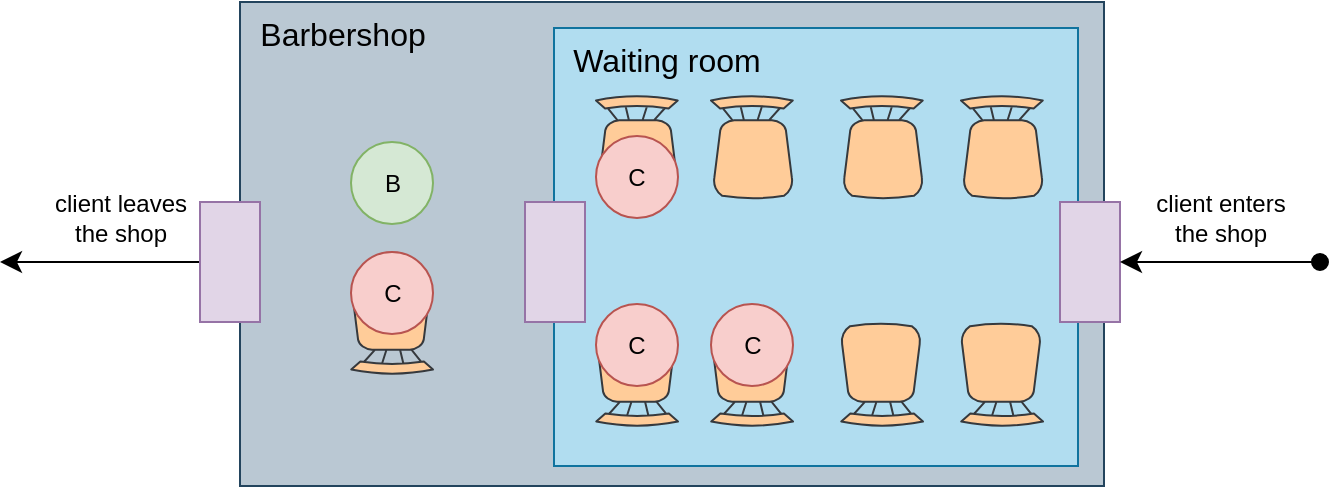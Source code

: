 <mxfile version="24.4.0" type="device">
  <diagram name="Page-1" id="hYoqRvlHGy2lWGpGRYaC">
    <mxGraphModel dx="642" dy="538" grid="1" gridSize="10" guides="1" tooltips="1" connect="1" arrows="1" fold="1" page="0" pageScale="1" pageWidth="827" pageHeight="1169" math="0" shadow="0">
      <root>
        <mxCell id="0" />
        <mxCell id="1" parent="0" />
        <mxCell id="z6kOxebi66tHWxw5jbEy-2" value="" style="rounded=0;whiteSpace=wrap;html=1;fillColor=#bac8d3;strokeColor=#23445d;" vertex="1" parent="1">
          <mxGeometry x="120" y="210" width="432" height="242" as="geometry" />
        </mxCell>
        <mxCell id="z6kOxebi66tHWxw5jbEy-3" value="Barbershop" style="text;html=1;align=center;verticalAlign=middle;resizable=0;points=[];autosize=1;strokeColor=none;fillColor=none;fontSize=16;" vertex="1" parent="1">
          <mxGeometry x="120" y="210" width="101" height="31" as="geometry" />
        </mxCell>
        <mxCell id="z6kOxebi66tHWxw5jbEy-4" value="B" style="ellipse;whiteSpace=wrap;html=1;aspect=fixed;fillColor=#d5e8d4;strokeColor=#82b366;" vertex="1" parent="1">
          <mxGeometry x="175.5" y="280" width="41" height="41" as="geometry" />
        </mxCell>
        <mxCell id="z6kOxebi66tHWxw5jbEy-6" value="" style="rounded=0;whiteSpace=wrap;html=1;fillColor=#b1ddf0;strokeColor=#10739e;" vertex="1" parent="1">
          <mxGeometry x="277" y="223" width="262" height="219" as="geometry" />
        </mxCell>
        <mxCell id="z6kOxebi66tHWxw5jbEy-7" value="Waiting room" style="text;html=1;align=center;verticalAlign=middle;resizable=0;points=[];autosize=1;strokeColor=none;fillColor=none;fontSize=16;" vertex="1" parent="1">
          <mxGeometry x="277" y="223" width="112" height="31" as="geometry" />
        </mxCell>
        <mxCell id="z6kOxebi66tHWxw5jbEy-9" value="" style="verticalLabelPosition=bottom;html=1;verticalAlign=top;align=center;shape=mxgraph.floorplan.chair;direction=south;rotation=90;fillColor=#ffcc99;strokeColor=#36393d;" vertex="1" parent="1">
          <mxGeometry x="170" y="350" width="52" height="41" as="geometry" />
        </mxCell>
        <mxCell id="z6kOxebi66tHWxw5jbEy-10" value="" style="verticalLabelPosition=bottom;html=1;verticalAlign=top;align=center;shape=mxgraph.floorplan.chair;direction=south;rotation=90;fillColor=#ffcc99;strokeColor=#36393d;" vertex="1" parent="1">
          <mxGeometry x="292.5" y="376" width="52" height="41" as="geometry" />
        </mxCell>
        <mxCell id="z6kOxebi66tHWxw5jbEy-11" value="" style="verticalLabelPosition=bottom;html=1;verticalAlign=top;align=center;shape=mxgraph.floorplan.chair;direction=south;rotation=90;fillColor=#ffcc99;strokeColor=#36393d;" vertex="1" parent="1">
          <mxGeometry x="350" y="376" width="52" height="41" as="geometry" />
        </mxCell>
        <mxCell id="z6kOxebi66tHWxw5jbEy-12" value="" style="verticalLabelPosition=bottom;html=1;verticalAlign=top;align=center;shape=mxgraph.floorplan.chair;direction=south;rotation=90;fillColor=#ffcc99;strokeColor=#36393d;" vertex="1" parent="1">
          <mxGeometry x="415" y="376" width="52" height="41" as="geometry" />
        </mxCell>
        <mxCell id="z6kOxebi66tHWxw5jbEy-13" value="" style="verticalLabelPosition=bottom;html=1;verticalAlign=top;align=center;shape=mxgraph.floorplan.chair;direction=south;rotation=90;fillColor=#ffcc99;strokeColor=#36393d;" vertex="1" parent="1">
          <mxGeometry x="475" y="376" width="52" height="41" as="geometry" />
        </mxCell>
        <mxCell id="z6kOxebi66tHWxw5jbEy-14" value="" style="verticalLabelPosition=bottom;html=1;verticalAlign=top;align=center;shape=mxgraph.floorplan.chair;direction=south;rotation=-90;fillColor=#ffcc99;strokeColor=#36393d;" vertex="1" parent="1">
          <mxGeometry x="292.5" y="262" width="52" height="41" as="geometry" />
        </mxCell>
        <mxCell id="z6kOxebi66tHWxw5jbEy-15" value="" style="verticalLabelPosition=bottom;html=1;verticalAlign=top;align=center;shape=mxgraph.floorplan.chair;direction=south;rotation=-90;fillColor=#ffcc99;strokeColor=#36393d;" vertex="1" parent="1">
          <mxGeometry x="350" y="262" width="52" height="41" as="geometry" />
        </mxCell>
        <mxCell id="z6kOxebi66tHWxw5jbEy-16" value="" style="verticalLabelPosition=bottom;html=1;verticalAlign=top;align=center;shape=mxgraph.floorplan.chair;direction=south;rotation=-90;fillColor=#ffcc99;strokeColor=#36393d;" vertex="1" parent="1">
          <mxGeometry x="415" y="262" width="52" height="41" as="geometry" />
        </mxCell>
        <mxCell id="z6kOxebi66tHWxw5jbEy-17" value="" style="verticalLabelPosition=bottom;html=1;verticalAlign=top;align=center;shape=mxgraph.floorplan.chair;direction=south;rotation=-90;fillColor=#ffcc99;strokeColor=#36393d;" vertex="1" parent="1">
          <mxGeometry x="475" y="262" width="52" height="41" as="geometry" />
        </mxCell>
        <mxCell id="z6kOxebi66tHWxw5jbEy-18" value="C" style="ellipse;whiteSpace=wrap;html=1;aspect=fixed;fillColor=#f8cecc;strokeColor=#b85450;" vertex="1" parent="1">
          <mxGeometry x="298" y="361" width="41" height="41" as="geometry" />
        </mxCell>
        <mxCell id="z6kOxebi66tHWxw5jbEy-19" value="C" style="ellipse;whiteSpace=wrap;html=1;aspect=fixed;fillColor=#f8cecc;strokeColor=#b85450;" vertex="1" parent="1">
          <mxGeometry x="355.5" y="361" width="41" height="41" as="geometry" />
        </mxCell>
        <mxCell id="z6kOxebi66tHWxw5jbEy-20" value="C" style="ellipse;whiteSpace=wrap;html=1;aspect=fixed;fillColor=#f8cecc;strokeColor=#b85450;" vertex="1" parent="1">
          <mxGeometry x="298" y="277" width="41" height="41" as="geometry" />
        </mxCell>
        <mxCell id="z6kOxebi66tHWxw5jbEy-22" value="C" style="ellipse;whiteSpace=wrap;html=1;aspect=fixed;fillColor=#f8cecc;strokeColor=#b85450;" vertex="1" parent="1">
          <mxGeometry x="175.5" y="335" width="41" height="41" as="geometry" />
        </mxCell>
        <mxCell id="z6kOxebi66tHWxw5jbEy-24" value="" style="rounded=0;whiteSpace=wrap;html=1;fillColor=#e1d5e7;strokeColor=#9673a6;" vertex="1" parent="1">
          <mxGeometry x="530" y="310" width="30" height="60" as="geometry" />
        </mxCell>
        <mxCell id="z6kOxebi66tHWxw5jbEy-25" value="" style="rounded=0;whiteSpace=wrap;html=1;fillColor=#e1d5e7;strokeColor=#9673a6;" vertex="1" parent="1">
          <mxGeometry x="262.5" y="310" width="30" height="60" as="geometry" />
        </mxCell>
        <mxCell id="z6kOxebi66tHWxw5jbEy-27" style="edgeStyle=none;curved=1;rounded=0;orthogonalLoop=1;jettySize=auto;html=1;fontSize=12;startSize=8;endSize=8;" edge="1" parent="1" source="z6kOxebi66tHWxw5jbEy-26">
          <mxGeometry relative="1" as="geometry">
            <mxPoint y="340" as="targetPoint" />
          </mxGeometry>
        </mxCell>
        <mxCell id="z6kOxebi66tHWxw5jbEy-28" value="client leaves&lt;div&gt;the shop&lt;/div&gt;" style="edgeLabel;html=1;align=center;verticalAlign=middle;resizable=0;points=[];fontSize=12;" vertex="1" connectable="0" parent="z6kOxebi66tHWxw5jbEy-27">
          <mxGeometry x="-0.2" relative="1" as="geometry">
            <mxPoint y="-22" as="offset" />
          </mxGeometry>
        </mxCell>
        <mxCell id="z6kOxebi66tHWxw5jbEy-26" value="" style="rounded=0;whiteSpace=wrap;html=1;fillColor=#e1d5e7;strokeColor=#9673a6;" vertex="1" parent="1">
          <mxGeometry x="100" y="310" width="30" height="60" as="geometry" />
        </mxCell>
        <mxCell id="z6kOxebi66tHWxw5jbEy-30" value="" style="endArrow=classic;html=1;rounded=0;fontSize=12;startSize=8;endSize=8;curved=1;entryX=1;entryY=0.5;entryDx=0;entryDy=0;startArrow=oval;startFill=1;" edge="1" parent="1" target="z6kOxebi66tHWxw5jbEy-24">
          <mxGeometry width="50" height="50" relative="1" as="geometry">
            <mxPoint x="660" y="340" as="sourcePoint" />
            <mxPoint x="480" y="340" as="targetPoint" />
            <Array as="points" />
          </mxGeometry>
        </mxCell>
        <mxCell id="z6kOxebi66tHWxw5jbEy-32" value="client enters&lt;div&gt;the shop&lt;/div&gt;" style="edgeLabel;html=1;align=center;verticalAlign=middle;resizable=0;points=[];fontSize=12;" vertex="1" connectable="0" parent="z6kOxebi66tHWxw5jbEy-30">
          <mxGeometry y="-1" relative="1" as="geometry">
            <mxPoint y="-21" as="offset" />
          </mxGeometry>
        </mxCell>
      </root>
    </mxGraphModel>
  </diagram>
</mxfile>
